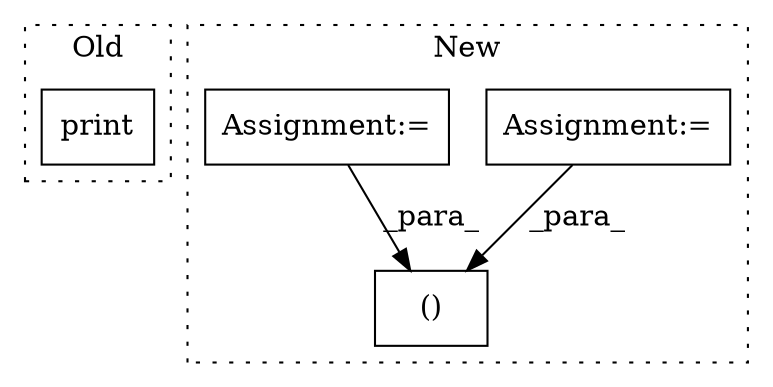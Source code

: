 digraph G {
subgraph cluster0 {
1 [label="print" a="32" s="7080,7089" l="6,1" shape="box"];
label = "Old";
style="dotted";
}
subgraph cluster1 {
2 [label="()" a="106" s="6840" l="29" shape="box"];
3 [label="Assignment:=" a="7" s="6542" l="1" shape="box"];
4 [label="Assignment:=" a="7" s="6531" l="1" shape="box"];
label = "New";
style="dotted";
}
3 -> 2 [label="_para_"];
4 -> 2 [label="_para_"];
}